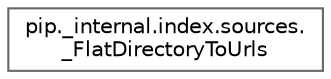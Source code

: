 digraph "Graphical Class Hierarchy"
{
 // LATEX_PDF_SIZE
  bgcolor="transparent";
  edge [fontname=Helvetica,fontsize=10,labelfontname=Helvetica,labelfontsize=10];
  node [fontname=Helvetica,fontsize=10,shape=box,height=0.2,width=0.4];
  rankdir="LR";
  Node0 [id="Node000000",label="pip._internal.index.sources.\l_FlatDirectoryToUrls",height=0.2,width=0.4,color="grey40", fillcolor="white", style="filled",URL="$classpip_1_1__internal_1_1index_1_1sources_1_1___flat_directory_to_urls.html",tooltip=" "];
}
